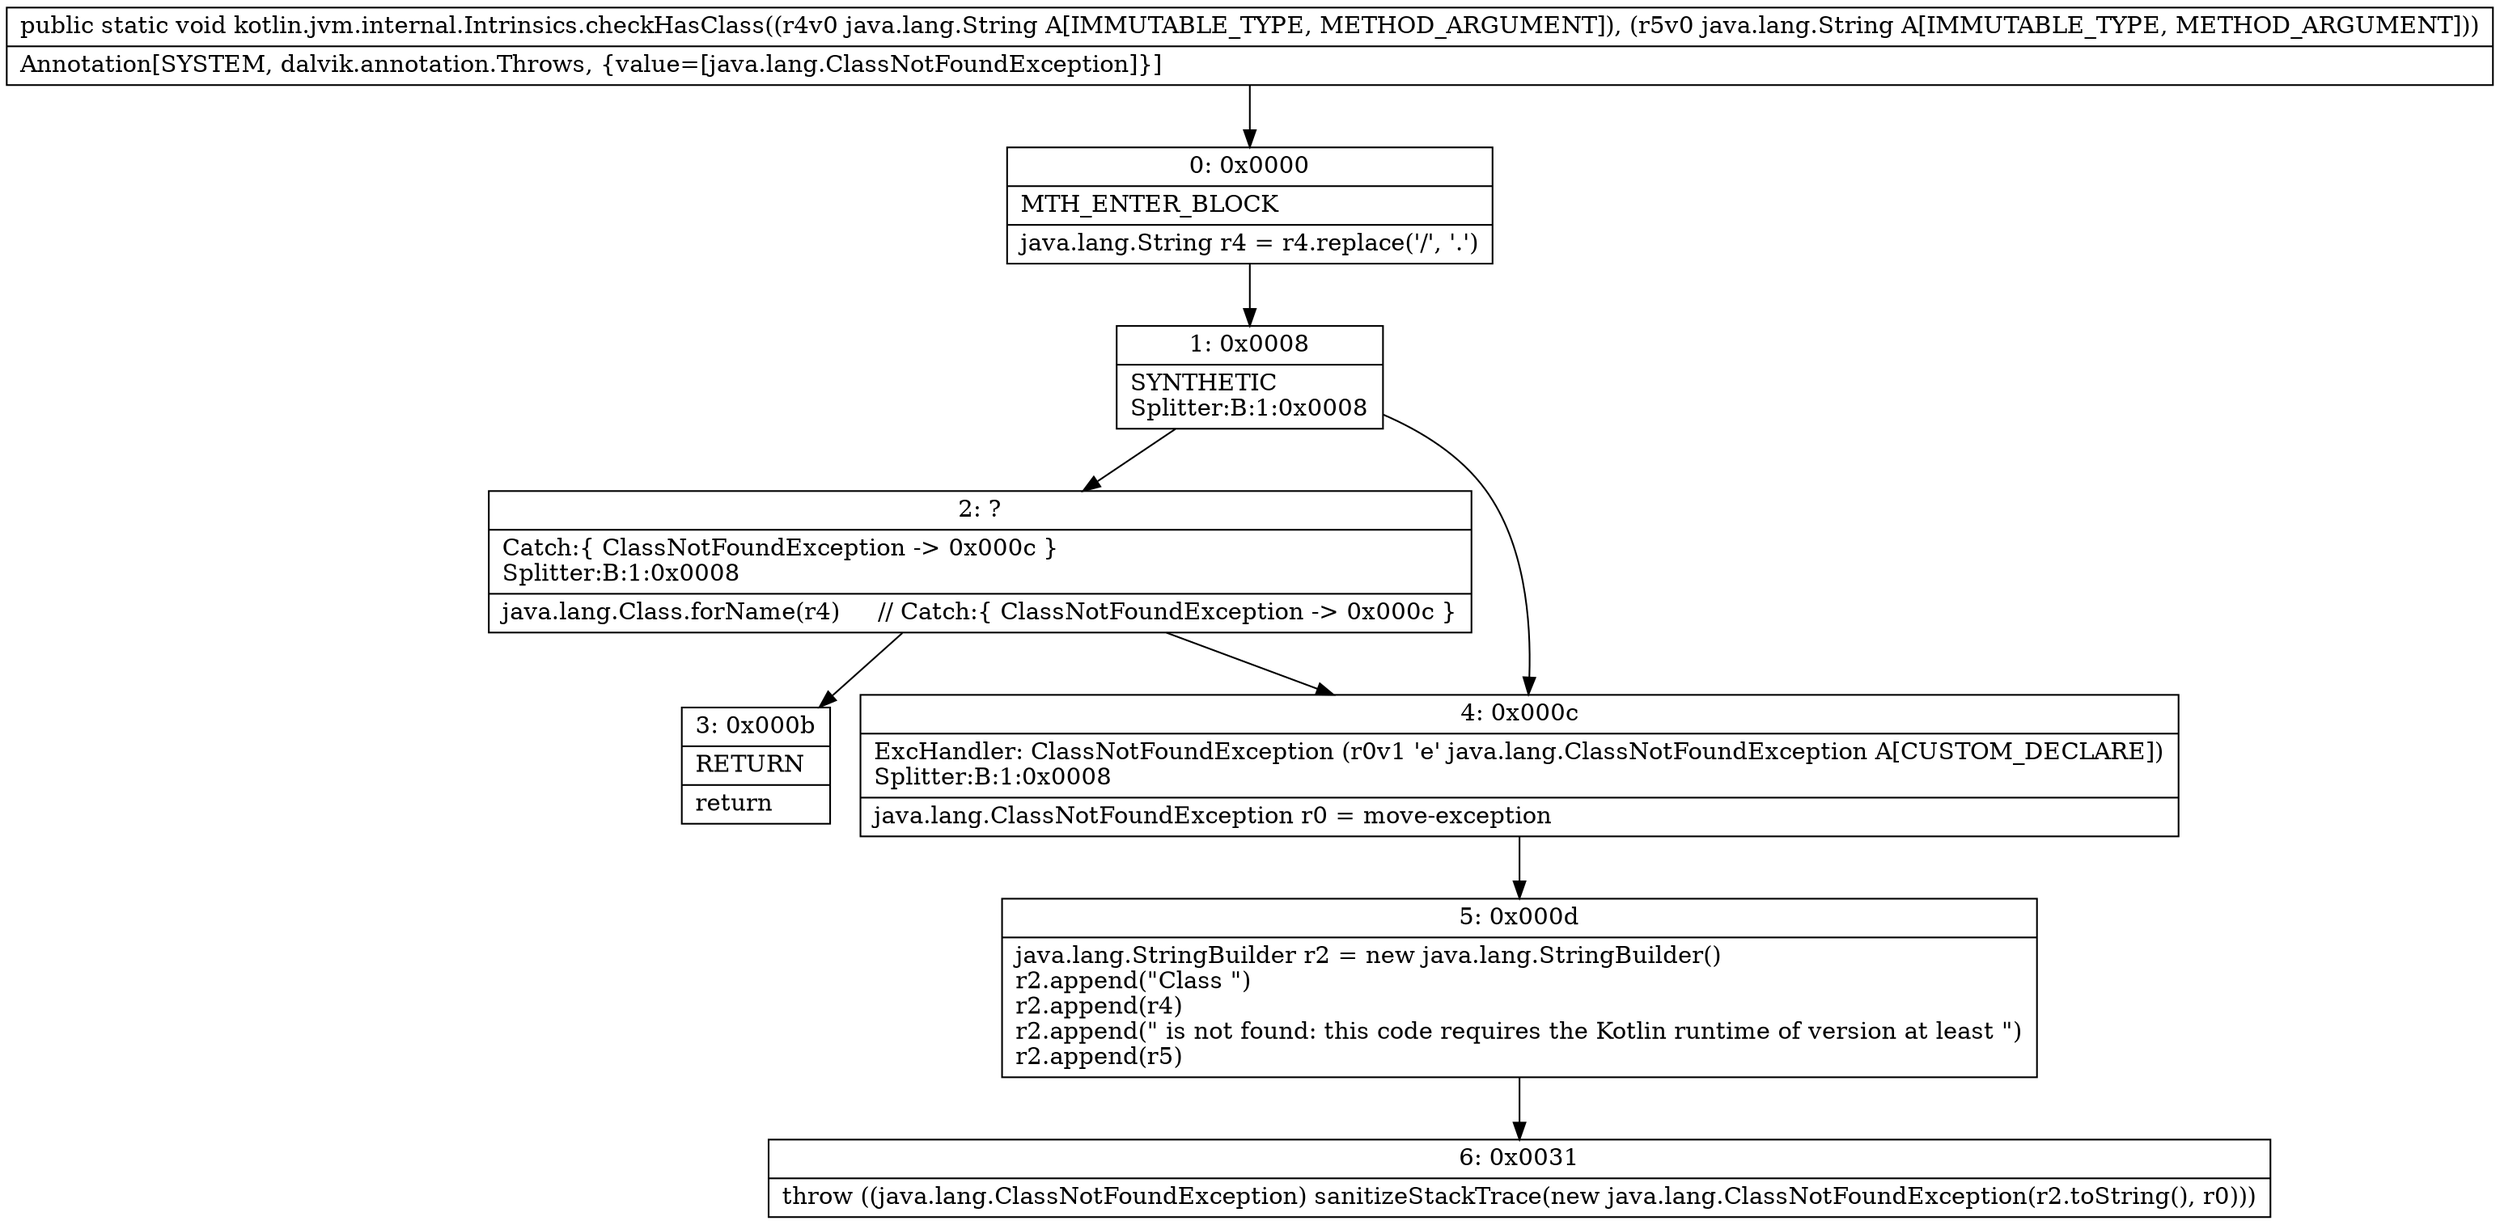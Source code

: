 digraph "CFG forkotlin.jvm.internal.Intrinsics.checkHasClass(Ljava\/lang\/String;Ljava\/lang\/String;)V" {
Node_0 [shape=record,label="{0\:\ 0x0000|MTH_ENTER_BLOCK\l|java.lang.String r4 = r4.replace('\/', '.')\l}"];
Node_1 [shape=record,label="{1\:\ 0x0008|SYNTHETIC\lSplitter:B:1:0x0008\l}"];
Node_2 [shape=record,label="{2\:\ ?|Catch:\{ ClassNotFoundException \-\> 0x000c \}\lSplitter:B:1:0x0008\l|java.lang.Class.forName(r4)     \/\/ Catch:\{ ClassNotFoundException \-\> 0x000c \}\l}"];
Node_3 [shape=record,label="{3\:\ 0x000b|RETURN\l|return\l}"];
Node_4 [shape=record,label="{4\:\ 0x000c|ExcHandler: ClassNotFoundException (r0v1 'e' java.lang.ClassNotFoundException A[CUSTOM_DECLARE])\lSplitter:B:1:0x0008\l|java.lang.ClassNotFoundException r0 = move\-exception\l}"];
Node_5 [shape=record,label="{5\:\ 0x000d|java.lang.StringBuilder r2 = new java.lang.StringBuilder()\lr2.append(\"Class \")\lr2.append(r4)\lr2.append(\" is not found: this code requires the Kotlin runtime of version at least \")\lr2.append(r5)\l}"];
Node_6 [shape=record,label="{6\:\ 0x0031|throw ((java.lang.ClassNotFoundException) sanitizeStackTrace(new java.lang.ClassNotFoundException(r2.toString(), r0)))\l}"];
MethodNode[shape=record,label="{public static void kotlin.jvm.internal.Intrinsics.checkHasClass((r4v0 java.lang.String A[IMMUTABLE_TYPE, METHOD_ARGUMENT]), (r5v0 java.lang.String A[IMMUTABLE_TYPE, METHOD_ARGUMENT]))  | Annotation[SYSTEM, dalvik.annotation.Throws, \{value=[java.lang.ClassNotFoundException]\}]\l}"];
MethodNode -> Node_0;
Node_0 -> Node_1;
Node_1 -> Node_2;
Node_1 -> Node_4;
Node_2 -> Node_3;
Node_2 -> Node_4;
Node_4 -> Node_5;
Node_5 -> Node_6;
}

